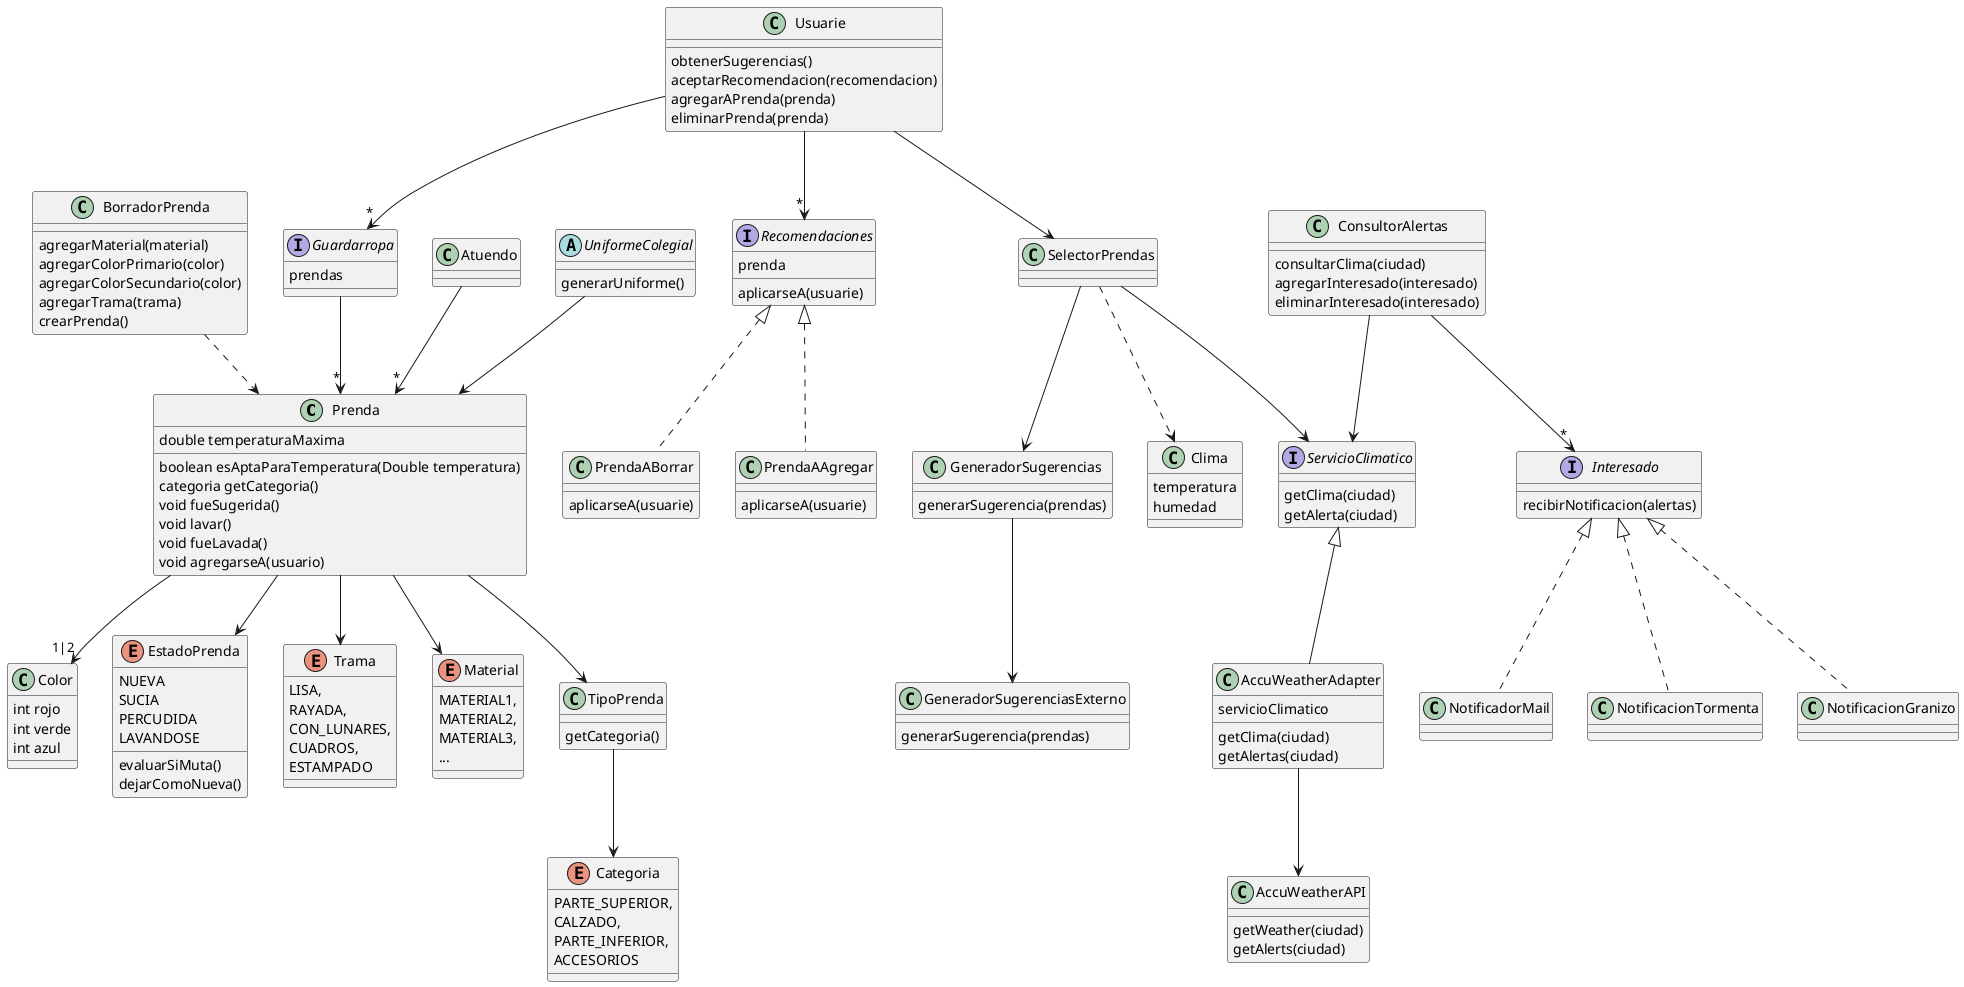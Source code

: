 @startuml QMP

'PRENDA Y SUS CARACTERISTICAS
class Prenda{
  double temperaturaMaxima

  boolean esAptaParaTemperatura(Double temperatura)
  categoria getCategoria()
  void fueSugerida()
  void lavar()
  void fueLavada()
  void agregarseA(usuario)
}

class Color{
  int rojo
  int verde
  int azul
}
enum EstadoPrenda{
  NUEVA
  SUCIA
  PERCUDIDA
  LAVANDOSE

  evaluarSiMuta()
  dejarComoNueva()
}

enum Trama{
  LISA,
  RAYADA,
  CON_LUNARES,
  CUADROS,
  ESTAMPADO
}

enum Categoria{
  PARTE_SUPERIOR,
  CALZADO,
  PARTE_INFERIOR,
  ACCESORIOS
}

enum Material{
  MATERIAL1,
  MATERIAL2,
  MATERIAL3,
  ...
}

class TipoPrenda{
  getCategoria()
}

class BorradorPrenda{
  agregarMaterial(material)
  agregarColorPrimario(color)
  agregarColorSecundario(color)
  agregarTrama(trama)
  crearPrenda()
}

'USUARIO Y GUARDARROPAS
interface Guardarropa{
  prendas
}

class Atuendo

class Usuarie{
 
  obtenerSugerencias()
  aceptarRecomendacion(recomendacion)
  agregarAPrenda(prenda)
  eliminarPrenda(prenda)
  
}

'RECOMENDACIONES

interface Recomendaciones{
  prenda
  aplicarseA(usuarie)
}

class PrendaABorrar{
  aplicarseA(usuarie)
}

class PrendaAAgregar{
  aplicarseA(usuarie)
}

'GENERADORES SUGERENCIAS

class GeneradorSugerencias{
  generarSugerencia(prendas)
  
}
class GeneradorSugerenciasExterno{
  generarSugerencia(prendas)
}

class SelectorPrendas


abstract UniformeColegial{
  generarUniforme()
}

'

'SERVICIO CLIMA
class AccuWeatherAdapter{
  servicioClimatico
  getClima(ciudad)
  getAlertas(ciudad)
}
class AccuWeatherAPI{
  getWeather(ciudad)
  getAlerts(ciudad)
}

class Clima{
  temperatura
  humedad
}

interface ServicioClimatico{
  getClima(ciudad)
  getAlerta(ciudad)
}

'CONSULTAS ALERTAS
interface Interesado{
  recibirNotificacion(alertas)
}

class ConsultorAlertas{
  consultarClima(ciudad)
  agregarInteresado(interesado)
  eliminarInteresado(interesado)
}

ConsultorAlertas --> ServicioClimatico
ConsultorAlertas --> "*" Interesado
Interesado <|.. NotificadorMail
Interesado <|.. NotificacionTormenta
Interesado <|.. NotificacionGranizo

Prenda --> TipoPrenda
Prenda --> Material
Prenda --> Trama
Prenda -->"1|2" Color
Prenda --> EstadoPrenda
TipoPrenda --> Categoria
Atuendo -->"*" Prenda
BorradorPrenda ..> Prenda
AccuWeatherAdapter --> AccuWeatherAPI
ServicioClimatico <|-- AccuWeatherAdapter
Guardarropa -->"*" Prenda
Usuarie -->"*" Guardarropa
Usuarie --> SelectorPrendas
SelectorPrendas --> ServicioClimatico
SelectorPrendas --> GeneradorSugerencias
GeneradorSugerencias --> GeneradorSugerenciasExterno
SelectorPrendas ..> Clima
UniformeColegial --> Prenda
Usuarie -->"*" Recomendaciones
Recomendaciones <|.. PrendaAAgregar
Recomendaciones <|.. PrendaABorrar
@enduml